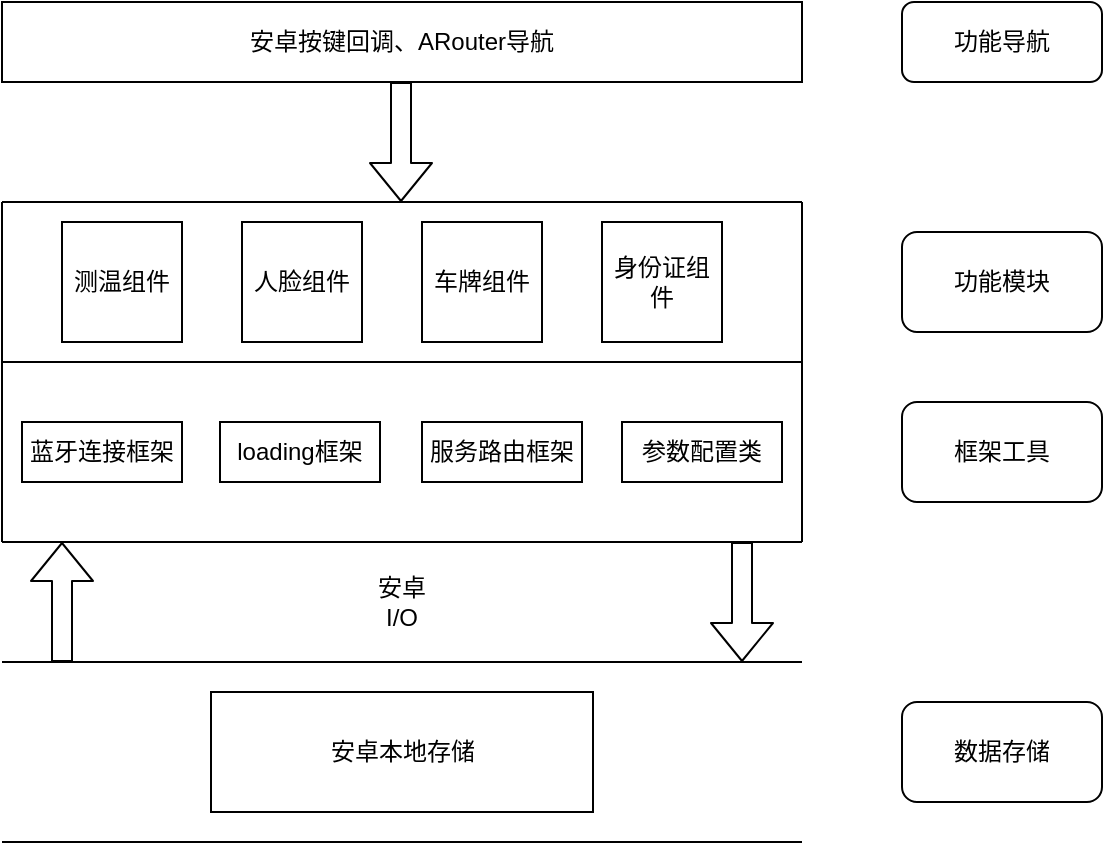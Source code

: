 <mxfile version="13.10.4" type="github">
  <diagram id="trq6vkITj8GTFHiVhLCf" name="Page-1">
    <mxGraphModel dx="1038" dy="575" grid="1" gridSize="10" guides="1" tooltips="1" connect="1" arrows="1" fold="1" page="1" pageScale="1" pageWidth="827" pageHeight="1169" math="0" shadow="0">
      <root>
        <mxCell id="0" />
        <mxCell id="1" parent="0" />
        <mxCell id="YJvB2eoP43ZOFPt_pWM3-1" value="安卓按键回调、ARouter导航" style="rounded=0;whiteSpace=wrap;html=1;" vertex="1" parent="1">
          <mxGeometry x="160" y="80" width="400" height="40" as="geometry" />
        </mxCell>
        <mxCell id="YJvB2eoP43ZOFPt_pWM3-2" value="" style="endArrow=none;html=1;" edge="1" parent="1">
          <mxGeometry width="50" height="50" relative="1" as="geometry">
            <mxPoint x="160" y="260" as="sourcePoint" />
            <mxPoint x="560" y="260" as="targetPoint" />
          </mxGeometry>
        </mxCell>
        <mxCell id="YJvB2eoP43ZOFPt_pWM3-3" value="" style="endArrow=none;html=1;" edge="1" parent="1">
          <mxGeometry width="50" height="50" relative="1" as="geometry">
            <mxPoint x="160" y="180" as="sourcePoint" />
            <mxPoint x="560" y="180" as="targetPoint" />
          </mxGeometry>
        </mxCell>
        <mxCell id="YJvB2eoP43ZOFPt_pWM3-4" value="测温组件" style="rounded=0;whiteSpace=wrap;html=1;" vertex="1" parent="1">
          <mxGeometry x="190" y="190" width="60" height="60" as="geometry" />
        </mxCell>
        <mxCell id="YJvB2eoP43ZOFPt_pWM3-5" value="人脸组件" style="rounded=0;whiteSpace=wrap;html=1;" vertex="1" parent="1">
          <mxGeometry x="280" y="190" width="60" height="60" as="geometry" />
        </mxCell>
        <mxCell id="YJvB2eoP43ZOFPt_pWM3-6" value="车牌组件" style="rounded=0;whiteSpace=wrap;html=1;" vertex="1" parent="1">
          <mxGeometry x="370" y="190" width="60" height="60" as="geometry" />
        </mxCell>
        <mxCell id="YJvB2eoP43ZOFPt_pWM3-7" value="身份证组件" style="rounded=0;whiteSpace=wrap;html=1;" vertex="1" parent="1">
          <mxGeometry x="460" y="190" width="60" height="60" as="geometry" />
        </mxCell>
        <mxCell id="YJvB2eoP43ZOFPt_pWM3-8" value="功能导航" style="rounded=1;whiteSpace=wrap;html=1;" vertex="1" parent="1">
          <mxGeometry x="610" y="80" width="100" height="40" as="geometry" />
        </mxCell>
        <mxCell id="YJvB2eoP43ZOFPt_pWM3-12" value="功能模块" style="rounded=1;whiteSpace=wrap;html=1;" vertex="1" parent="1">
          <mxGeometry x="610" y="195" width="100" height="50" as="geometry" />
        </mxCell>
        <mxCell id="YJvB2eoP43ZOFPt_pWM3-13" value="" style="endArrow=none;html=1;" edge="1" parent="1">
          <mxGeometry width="50" height="50" relative="1" as="geometry">
            <mxPoint x="160" y="350" as="sourcePoint" />
            <mxPoint x="560" y="350" as="targetPoint" />
          </mxGeometry>
        </mxCell>
        <mxCell id="YJvB2eoP43ZOFPt_pWM3-14" value="框架工具" style="rounded=1;whiteSpace=wrap;html=1;" vertex="1" parent="1">
          <mxGeometry x="610" y="280" width="100" height="50" as="geometry" />
        </mxCell>
        <mxCell id="YJvB2eoP43ZOFPt_pWM3-16" value="loading框架" style="rounded=0;whiteSpace=wrap;html=1;" vertex="1" parent="1">
          <mxGeometry x="269" y="290" width="80" height="30" as="geometry" />
        </mxCell>
        <mxCell id="YJvB2eoP43ZOFPt_pWM3-17" value="蓝牙连接框架" style="rounded=0;whiteSpace=wrap;html=1;" vertex="1" parent="1">
          <mxGeometry x="170" y="290" width="80" height="30" as="geometry" />
        </mxCell>
        <mxCell id="YJvB2eoP43ZOFPt_pWM3-18" value="参数配置类" style="rounded=0;whiteSpace=wrap;html=1;" vertex="1" parent="1">
          <mxGeometry x="470" y="290" width="80" height="30" as="geometry" />
        </mxCell>
        <mxCell id="YJvB2eoP43ZOFPt_pWM3-19" value="服务路由框架" style="rounded=0;whiteSpace=wrap;html=1;" vertex="1" parent="1">
          <mxGeometry x="370" y="290" width="80" height="30" as="geometry" />
        </mxCell>
        <mxCell id="YJvB2eoP43ZOFPt_pWM3-20" value="" style="endArrow=none;html=1;" edge="1" parent="1">
          <mxGeometry width="50" height="50" relative="1" as="geometry">
            <mxPoint x="160" y="500" as="sourcePoint" />
            <mxPoint x="560" y="500" as="targetPoint" />
          </mxGeometry>
        </mxCell>
        <mxCell id="YJvB2eoP43ZOFPt_pWM3-21" value="数据存储" style="rounded=1;whiteSpace=wrap;html=1;" vertex="1" parent="1">
          <mxGeometry x="610" y="430" width="100" height="50" as="geometry" />
        </mxCell>
        <mxCell id="YJvB2eoP43ZOFPt_pWM3-23" value="安卓本地存储" style="rounded=0;whiteSpace=wrap;html=1;" vertex="1" parent="1">
          <mxGeometry x="264.5" y="425" width="191" height="60" as="geometry" />
        </mxCell>
        <mxCell id="YJvB2eoP43ZOFPt_pWM3-24" value="" style="endArrow=none;html=1;" edge="1" parent="1">
          <mxGeometry width="50" height="50" relative="1" as="geometry">
            <mxPoint x="160" y="410" as="sourcePoint" />
            <mxPoint x="560" y="410" as="targetPoint" />
          </mxGeometry>
        </mxCell>
        <mxCell id="YJvB2eoP43ZOFPt_pWM3-25" value="" style="shape=flexArrow;endArrow=classic;html=1;" edge="1" parent="1">
          <mxGeometry width="50" height="50" relative="1" as="geometry">
            <mxPoint x="190" y="410" as="sourcePoint" />
            <mxPoint x="190" y="350" as="targetPoint" />
          </mxGeometry>
        </mxCell>
        <mxCell id="YJvB2eoP43ZOFPt_pWM3-27" value="" style="shape=flexArrow;endArrow=none;html=1;startArrow=block;endFill=0;" edge="1" parent="1">
          <mxGeometry width="50" height="50" relative="1" as="geometry">
            <mxPoint x="530" y="410" as="sourcePoint" />
            <mxPoint x="530" y="350" as="targetPoint" />
          </mxGeometry>
        </mxCell>
        <mxCell id="YJvB2eoP43ZOFPt_pWM3-28" value="安卓I/O" style="text;html=1;strokeColor=none;fillColor=none;align=center;verticalAlign=middle;whiteSpace=wrap;rounded=0;" vertex="1" parent="1">
          <mxGeometry x="340" y="370" width="40" height="20" as="geometry" />
        </mxCell>
        <mxCell id="YJvB2eoP43ZOFPt_pWM3-29" value="" style="endArrow=none;html=1;strokeColor=#000000;" edge="1" parent="1">
          <mxGeometry width="50" height="50" relative="1" as="geometry">
            <mxPoint x="160" y="350" as="sourcePoint" />
            <mxPoint x="160" y="180" as="targetPoint" />
          </mxGeometry>
        </mxCell>
        <mxCell id="YJvB2eoP43ZOFPt_pWM3-30" value="" style="endArrow=none;html=1;strokeColor=#000000;" edge="1" parent="1">
          <mxGeometry width="50" height="50" relative="1" as="geometry">
            <mxPoint x="560" y="350" as="sourcePoint" />
            <mxPoint x="560" y="180" as="targetPoint" />
          </mxGeometry>
        </mxCell>
        <mxCell id="YJvB2eoP43ZOFPt_pWM3-33" value="" style="shape=flexArrow;endArrow=none;html=1;startArrow=block;endFill=0;" edge="1" parent="1">
          <mxGeometry width="50" height="50" relative="1" as="geometry">
            <mxPoint x="359.5" y="180" as="sourcePoint" />
            <mxPoint x="359.5" y="120" as="targetPoint" />
          </mxGeometry>
        </mxCell>
      </root>
    </mxGraphModel>
  </diagram>
</mxfile>
